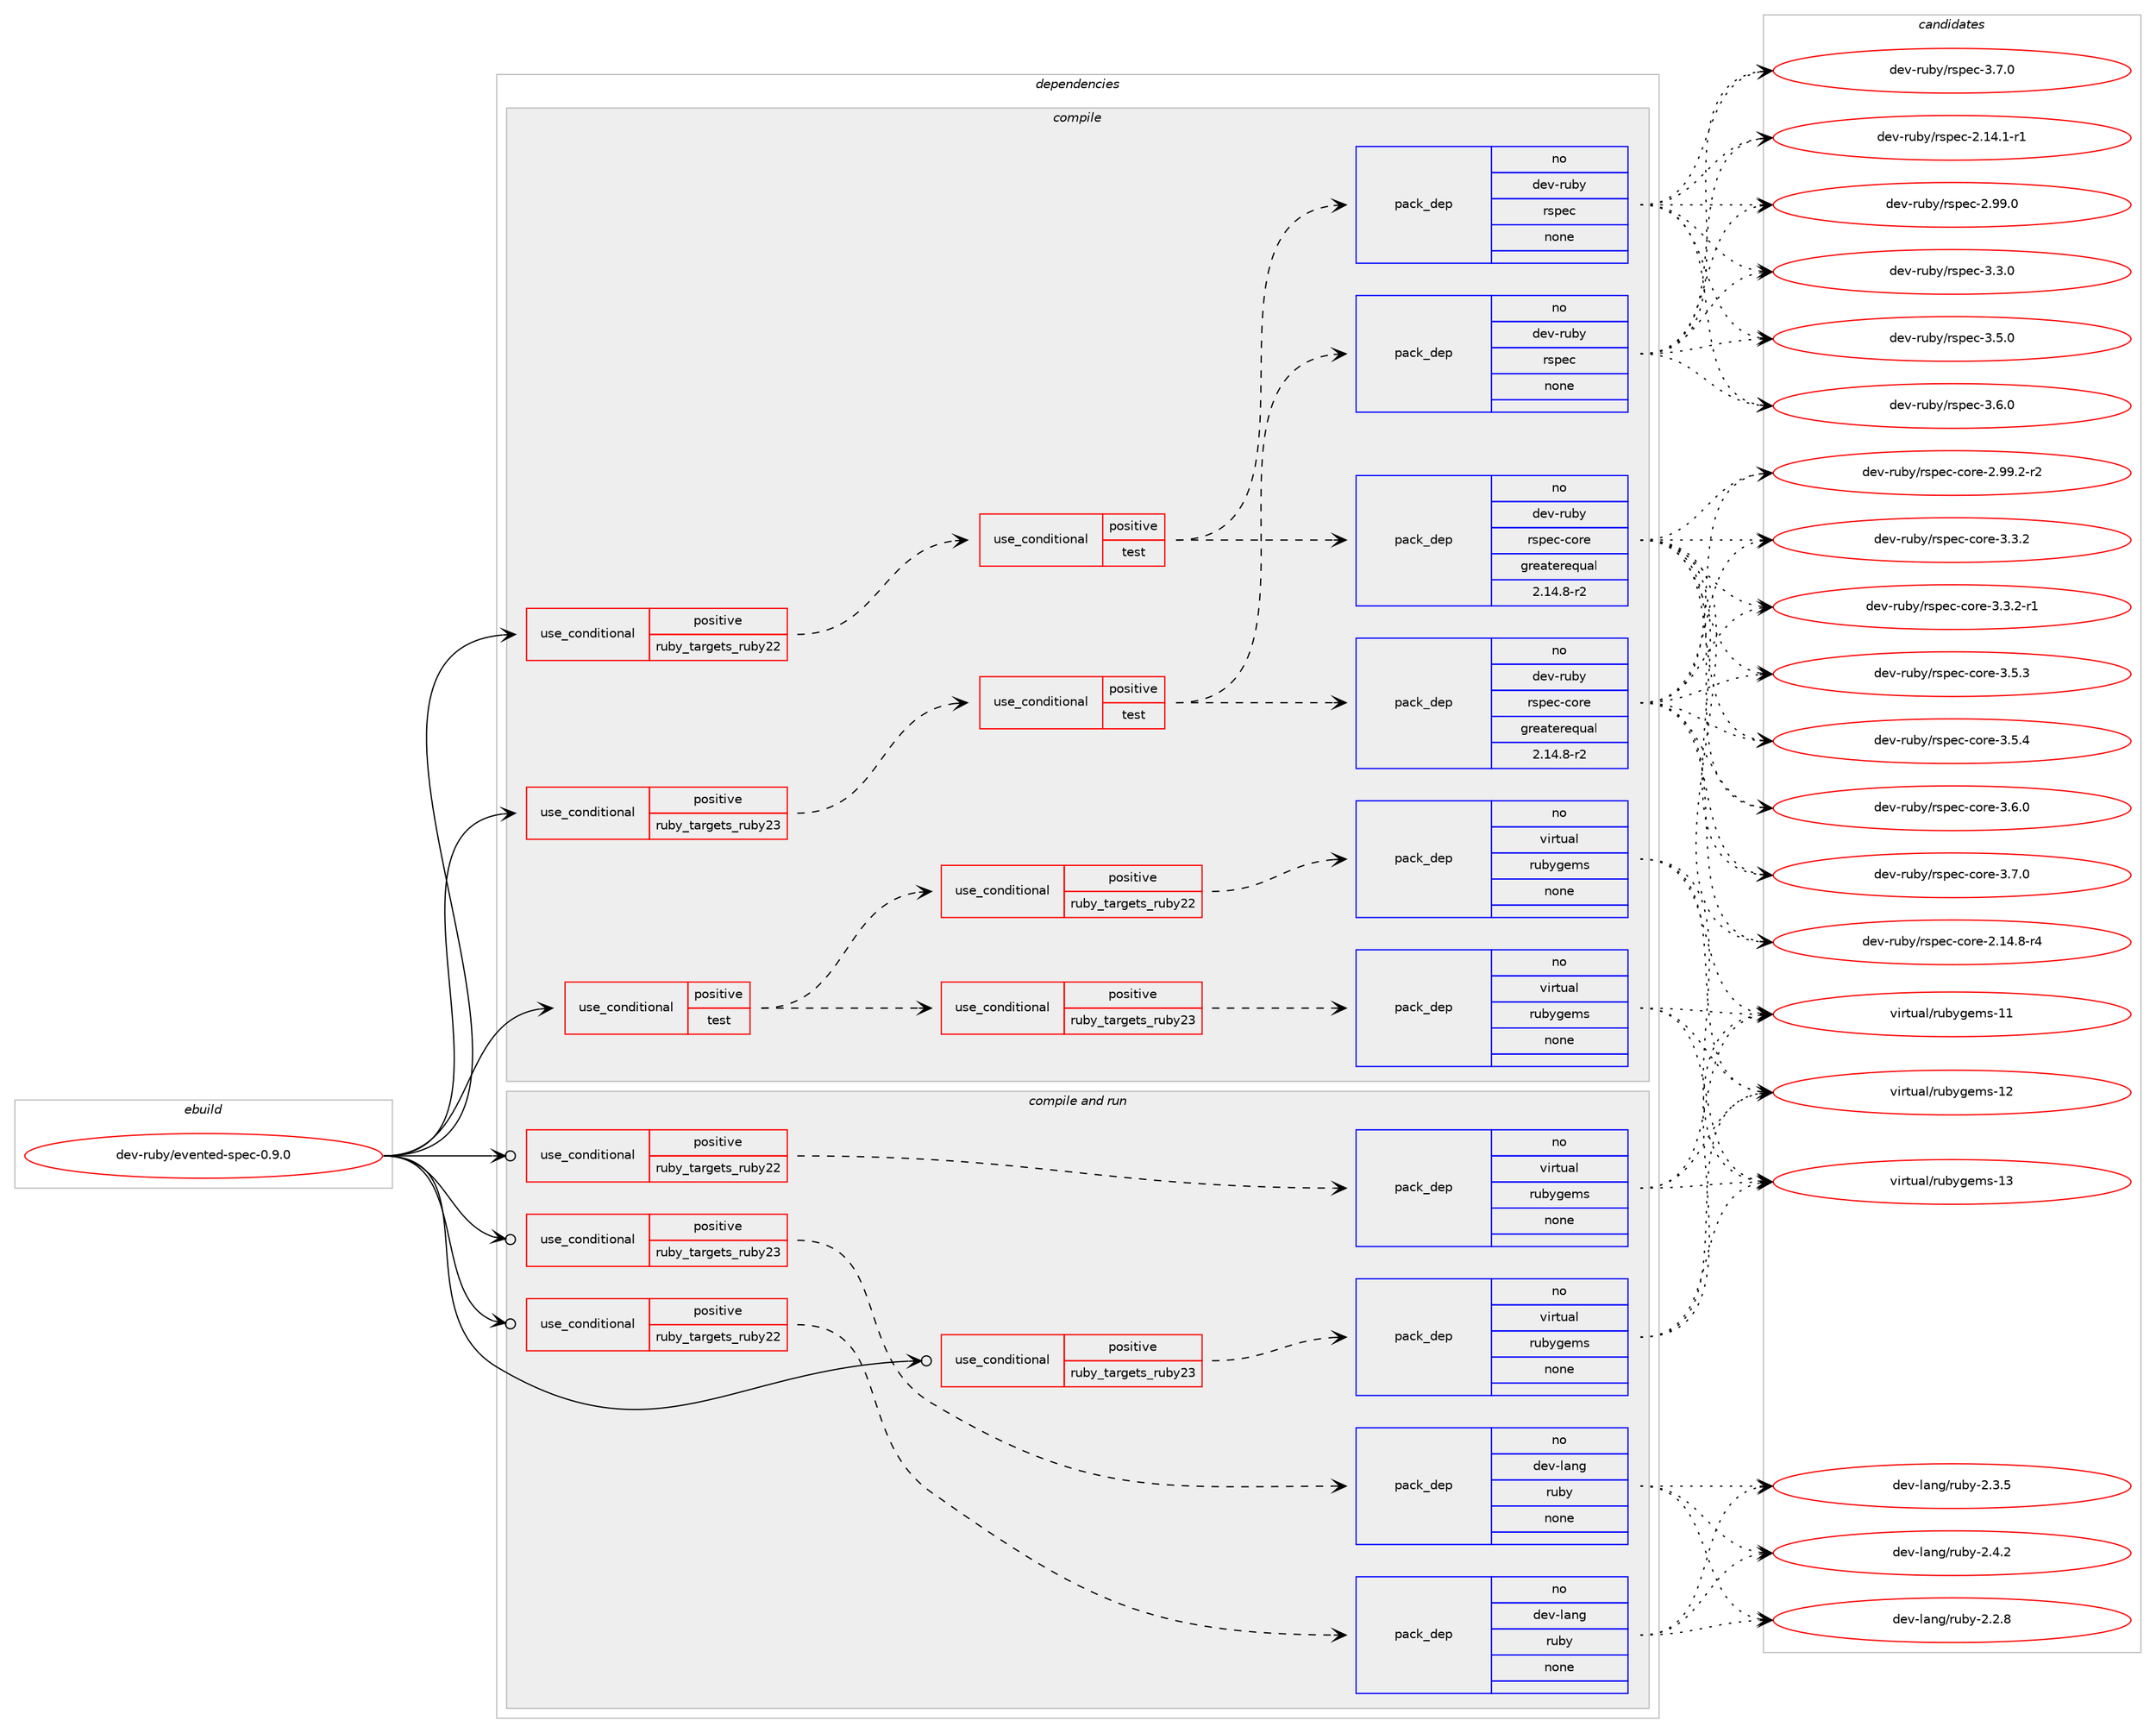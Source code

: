 digraph prolog {

# *************
# Graph options
# *************

newrank=true;
concentrate=true;
compound=true;
graph [rankdir=LR,fontname=Helvetica,fontsize=10,ranksep=1.5];#, ranksep=2.5, nodesep=0.2];
edge  [arrowhead=vee];
node  [fontname=Helvetica,fontsize=10];

# **********
# The ebuild
# **********

subgraph cluster_leftcol {
color=gray;
rank=same;
label=<<i>ebuild</i>>;
id [label="dev-ruby/evented-spec-0.9.0", color=red, width=4, href="../dev-ruby/evented-spec-0.9.0.svg"];
}

# ****************
# The dependencies
# ****************

subgraph cluster_midcol {
color=gray;
label=<<i>dependencies</i>>;
subgraph cluster_compile {
fillcolor="#eeeeee";
style=filled;
label=<<i>compile</i>>;
subgraph cond56340 {
dependency237139 [label=<<TABLE BORDER="0" CELLBORDER="1" CELLSPACING="0" CELLPADDING="4"><TR><TD ROWSPAN="3" CELLPADDING="10">use_conditional</TD></TR><TR><TD>positive</TD></TR><TR><TD>ruby_targets_ruby22</TD></TR></TABLE>>, shape=none, color=red];
subgraph cond56341 {
dependency237140 [label=<<TABLE BORDER="0" CELLBORDER="1" CELLSPACING="0" CELLPADDING="4"><TR><TD ROWSPAN="3" CELLPADDING="10">use_conditional</TD></TR><TR><TD>positive</TD></TR><TR><TD>test</TD></TR></TABLE>>, shape=none, color=red];
subgraph pack176725 {
dependency237141 [label=<<TABLE BORDER="0" CELLBORDER="1" CELLSPACING="0" CELLPADDING="4" WIDTH="220"><TR><TD ROWSPAN="6" CELLPADDING="30">pack_dep</TD></TR><TR><TD WIDTH="110">no</TD></TR><TR><TD>dev-ruby</TD></TR><TR><TD>rspec</TD></TR><TR><TD>none</TD></TR><TR><TD></TD></TR></TABLE>>, shape=none, color=blue];
}
dependency237140:e -> dependency237141:w [weight=20,style="dashed",arrowhead="vee"];
subgraph pack176726 {
dependency237142 [label=<<TABLE BORDER="0" CELLBORDER="1" CELLSPACING="0" CELLPADDING="4" WIDTH="220"><TR><TD ROWSPAN="6" CELLPADDING="30">pack_dep</TD></TR><TR><TD WIDTH="110">no</TD></TR><TR><TD>dev-ruby</TD></TR><TR><TD>rspec-core</TD></TR><TR><TD>greaterequal</TD></TR><TR><TD>2.14.8-r2</TD></TR></TABLE>>, shape=none, color=blue];
}
dependency237140:e -> dependency237142:w [weight=20,style="dashed",arrowhead="vee"];
}
dependency237139:e -> dependency237140:w [weight=20,style="dashed",arrowhead="vee"];
}
id:e -> dependency237139:w [weight=20,style="solid",arrowhead="vee"];
subgraph cond56342 {
dependency237143 [label=<<TABLE BORDER="0" CELLBORDER="1" CELLSPACING="0" CELLPADDING="4"><TR><TD ROWSPAN="3" CELLPADDING="10">use_conditional</TD></TR><TR><TD>positive</TD></TR><TR><TD>ruby_targets_ruby23</TD></TR></TABLE>>, shape=none, color=red];
subgraph cond56343 {
dependency237144 [label=<<TABLE BORDER="0" CELLBORDER="1" CELLSPACING="0" CELLPADDING="4"><TR><TD ROWSPAN="3" CELLPADDING="10">use_conditional</TD></TR><TR><TD>positive</TD></TR><TR><TD>test</TD></TR></TABLE>>, shape=none, color=red];
subgraph pack176727 {
dependency237145 [label=<<TABLE BORDER="0" CELLBORDER="1" CELLSPACING="0" CELLPADDING="4" WIDTH="220"><TR><TD ROWSPAN="6" CELLPADDING="30">pack_dep</TD></TR><TR><TD WIDTH="110">no</TD></TR><TR><TD>dev-ruby</TD></TR><TR><TD>rspec</TD></TR><TR><TD>none</TD></TR><TR><TD></TD></TR></TABLE>>, shape=none, color=blue];
}
dependency237144:e -> dependency237145:w [weight=20,style="dashed",arrowhead="vee"];
subgraph pack176728 {
dependency237146 [label=<<TABLE BORDER="0" CELLBORDER="1" CELLSPACING="0" CELLPADDING="4" WIDTH="220"><TR><TD ROWSPAN="6" CELLPADDING="30">pack_dep</TD></TR><TR><TD WIDTH="110">no</TD></TR><TR><TD>dev-ruby</TD></TR><TR><TD>rspec-core</TD></TR><TR><TD>greaterequal</TD></TR><TR><TD>2.14.8-r2</TD></TR></TABLE>>, shape=none, color=blue];
}
dependency237144:e -> dependency237146:w [weight=20,style="dashed",arrowhead="vee"];
}
dependency237143:e -> dependency237144:w [weight=20,style="dashed",arrowhead="vee"];
}
id:e -> dependency237143:w [weight=20,style="solid",arrowhead="vee"];
subgraph cond56344 {
dependency237147 [label=<<TABLE BORDER="0" CELLBORDER="1" CELLSPACING="0" CELLPADDING="4"><TR><TD ROWSPAN="3" CELLPADDING="10">use_conditional</TD></TR><TR><TD>positive</TD></TR><TR><TD>test</TD></TR></TABLE>>, shape=none, color=red];
subgraph cond56345 {
dependency237148 [label=<<TABLE BORDER="0" CELLBORDER="1" CELLSPACING="0" CELLPADDING="4"><TR><TD ROWSPAN="3" CELLPADDING="10">use_conditional</TD></TR><TR><TD>positive</TD></TR><TR><TD>ruby_targets_ruby22</TD></TR></TABLE>>, shape=none, color=red];
subgraph pack176729 {
dependency237149 [label=<<TABLE BORDER="0" CELLBORDER="1" CELLSPACING="0" CELLPADDING="4" WIDTH="220"><TR><TD ROWSPAN="6" CELLPADDING="30">pack_dep</TD></TR><TR><TD WIDTH="110">no</TD></TR><TR><TD>virtual</TD></TR><TR><TD>rubygems</TD></TR><TR><TD>none</TD></TR><TR><TD></TD></TR></TABLE>>, shape=none, color=blue];
}
dependency237148:e -> dependency237149:w [weight=20,style="dashed",arrowhead="vee"];
}
dependency237147:e -> dependency237148:w [weight=20,style="dashed",arrowhead="vee"];
subgraph cond56346 {
dependency237150 [label=<<TABLE BORDER="0" CELLBORDER="1" CELLSPACING="0" CELLPADDING="4"><TR><TD ROWSPAN="3" CELLPADDING="10">use_conditional</TD></TR><TR><TD>positive</TD></TR><TR><TD>ruby_targets_ruby23</TD></TR></TABLE>>, shape=none, color=red];
subgraph pack176730 {
dependency237151 [label=<<TABLE BORDER="0" CELLBORDER="1" CELLSPACING="0" CELLPADDING="4" WIDTH="220"><TR><TD ROWSPAN="6" CELLPADDING="30">pack_dep</TD></TR><TR><TD WIDTH="110">no</TD></TR><TR><TD>virtual</TD></TR><TR><TD>rubygems</TD></TR><TR><TD>none</TD></TR><TR><TD></TD></TR></TABLE>>, shape=none, color=blue];
}
dependency237150:e -> dependency237151:w [weight=20,style="dashed",arrowhead="vee"];
}
dependency237147:e -> dependency237150:w [weight=20,style="dashed",arrowhead="vee"];
}
id:e -> dependency237147:w [weight=20,style="solid",arrowhead="vee"];
}
subgraph cluster_compileandrun {
fillcolor="#eeeeee";
style=filled;
label=<<i>compile and run</i>>;
subgraph cond56347 {
dependency237152 [label=<<TABLE BORDER="0" CELLBORDER="1" CELLSPACING="0" CELLPADDING="4"><TR><TD ROWSPAN="3" CELLPADDING="10">use_conditional</TD></TR><TR><TD>positive</TD></TR><TR><TD>ruby_targets_ruby22</TD></TR></TABLE>>, shape=none, color=red];
subgraph pack176731 {
dependency237153 [label=<<TABLE BORDER="0" CELLBORDER="1" CELLSPACING="0" CELLPADDING="4" WIDTH="220"><TR><TD ROWSPAN="6" CELLPADDING="30">pack_dep</TD></TR><TR><TD WIDTH="110">no</TD></TR><TR><TD>dev-lang</TD></TR><TR><TD>ruby</TD></TR><TR><TD>none</TD></TR><TR><TD></TD></TR></TABLE>>, shape=none, color=blue];
}
dependency237152:e -> dependency237153:w [weight=20,style="dashed",arrowhead="vee"];
}
id:e -> dependency237152:w [weight=20,style="solid",arrowhead="odotvee"];
subgraph cond56348 {
dependency237154 [label=<<TABLE BORDER="0" CELLBORDER="1" CELLSPACING="0" CELLPADDING="4"><TR><TD ROWSPAN="3" CELLPADDING="10">use_conditional</TD></TR><TR><TD>positive</TD></TR><TR><TD>ruby_targets_ruby22</TD></TR></TABLE>>, shape=none, color=red];
subgraph pack176732 {
dependency237155 [label=<<TABLE BORDER="0" CELLBORDER="1" CELLSPACING="0" CELLPADDING="4" WIDTH="220"><TR><TD ROWSPAN="6" CELLPADDING="30">pack_dep</TD></TR><TR><TD WIDTH="110">no</TD></TR><TR><TD>virtual</TD></TR><TR><TD>rubygems</TD></TR><TR><TD>none</TD></TR><TR><TD></TD></TR></TABLE>>, shape=none, color=blue];
}
dependency237154:e -> dependency237155:w [weight=20,style="dashed",arrowhead="vee"];
}
id:e -> dependency237154:w [weight=20,style="solid",arrowhead="odotvee"];
subgraph cond56349 {
dependency237156 [label=<<TABLE BORDER="0" CELLBORDER="1" CELLSPACING="0" CELLPADDING="4"><TR><TD ROWSPAN="3" CELLPADDING="10">use_conditional</TD></TR><TR><TD>positive</TD></TR><TR><TD>ruby_targets_ruby23</TD></TR></TABLE>>, shape=none, color=red];
subgraph pack176733 {
dependency237157 [label=<<TABLE BORDER="0" CELLBORDER="1" CELLSPACING="0" CELLPADDING="4" WIDTH="220"><TR><TD ROWSPAN="6" CELLPADDING="30">pack_dep</TD></TR><TR><TD WIDTH="110">no</TD></TR><TR><TD>dev-lang</TD></TR><TR><TD>ruby</TD></TR><TR><TD>none</TD></TR><TR><TD></TD></TR></TABLE>>, shape=none, color=blue];
}
dependency237156:e -> dependency237157:w [weight=20,style="dashed",arrowhead="vee"];
}
id:e -> dependency237156:w [weight=20,style="solid",arrowhead="odotvee"];
subgraph cond56350 {
dependency237158 [label=<<TABLE BORDER="0" CELLBORDER="1" CELLSPACING="0" CELLPADDING="4"><TR><TD ROWSPAN="3" CELLPADDING="10">use_conditional</TD></TR><TR><TD>positive</TD></TR><TR><TD>ruby_targets_ruby23</TD></TR></TABLE>>, shape=none, color=red];
subgraph pack176734 {
dependency237159 [label=<<TABLE BORDER="0" CELLBORDER="1" CELLSPACING="0" CELLPADDING="4" WIDTH="220"><TR><TD ROWSPAN="6" CELLPADDING="30">pack_dep</TD></TR><TR><TD WIDTH="110">no</TD></TR><TR><TD>virtual</TD></TR><TR><TD>rubygems</TD></TR><TR><TD>none</TD></TR><TR><TD></TD></TR></TABLE>>, shape=none, color=blue];
}
dependency237158:e -> dependency237159:w [weight=20,style="dashed",arrowhead="vee"];
}
id:e -> dependency237158:w [weight=20,style="solid",arrowhead="odotvee"];
}
subgraph cluster_run {
fillcolor="#eeeeee";
style=filled;
label=<<i>run</i>>;
}
}

# **************
# The candidates
# **************

subgraph cluster_choices {
rank=same;
color=gray;
label=<<i>candidates</i>>;

subgraph choice176725 {
color=black;
nodesep=1;
choice10010111845114117981214711411511210199455046495246494511449 [label="dev-ruby/rspec-2.14.1-r1", color=red, width=4,href="../dev-ruby/rspec-2.14.1-r1.svg"];
choice1001011184511411798121471141151121019945504657574648 [label="dev-ruby/rspec-2.99.0", color=red, width=4,href="../dev-ruby/rspec-2.99.0.svg"];
choice10010111845114117981214711411511210199455146514648 [label="dev-ruby/rspec-3.3.0", color=red, width=4,href="../dev-ruby/rspec-3.3.0.svg"];
choice10010111845114117981214711411511210199455146534648 [label="dev-ruby/rspec-3.5.0", color=red, width=4,href="../dev-ruby/rspec-3.5.0.svg"];
choice10010111845114117981214711411511210199455146544648 [label="dev-ruby/rspec-3.6.0", color=red, width=4,href="../dev-ruby/rspec-3.6.0.svg"];
choice10010111845114117981214711411511210199455146554648 [label="dev-ruby/rspec-3.7.0", color=red, width=4,href="../dev-ruby/rspec-3.7.0.svg"];
dependency237141:e -> choice10010111845114117981214711411511210199455046495246494511449:w [style=dotted,weight="100"];
dependency237141:e -> choice1001011184511411798121471141151121019945504657574648:w [style=dotted,weight="100"];
dependency237141:e -> choice10010111845114117981214711411511210199455146514648:w [style=dotted,weight="100"];
dependency237141:e -> choice10010111845114117981214711411511210199455146534648:w [style=dotted,weight="100"];
dependency237141:e -> choice10010111845114117981214711411511210199455146544648:w [style=dotted,weight="100"];
dependency237141:e -> choice10010111845114117981214711411511210199455146554648:w [style=dotted,weight="100"];
}
subgraph choice176726 {
color=black;
nodesep=1;
choice100101118451141179812147114115112101994599111114101455046495246564511452 [label="dev-ruby/rspec-core-2.14.8-r4", color=red, width=4,href="../dev-ruby/rspec-core-2.14.8-r4.svg"];
choice100101118451141179812147114115112101994599111114101455046575746504511450 [label="dev-ruby/rspec-core-2.99.2-r2", color=red, width=4,href="../dev-ruby/rspec-core-2.99.2-r2.svg"];
choice100101118451141179812147114115112101994599111114101455146514650 [label="dev-ruby/rspec-core-3.3.2", color=red, width=4,href="../dev-ruby/rspec-core-3.3.2.svg"];
choice1001011184511411798121471141151121019945991111141014551465146504511449 [label="dev-ruby/rspec-core-3.3.2-r1", color=red, width=4,href="../dev-ruby/rspec-core-3.3.2-r1.svg"];
choice100101118451141179812147114115112101994599111114101455146534651 [label="dev-ruby/rspec-core-3.5.3", color=red, width=4,href="../dev-ruby/rspec-core-3.5.3.svg"];
choice100101118451141179812147114115112101994599111114101455146534652 [label="dev-ruby/rspec-core-3.5.4", color=red, width=4,href="../dev-ruby/rspec-core-3.5.4.svg"];
choice100101118451141179812147114115112101994599111114101455146544648 [label="dev-ruby/rspec-core-3.6.0", color=red, width=4,href="../dev-ruby/rspec-core-3.6.0.svg"];
choice100101118451141179812147114115112101994599111114101455146554648 [label="dev-ruby/rspec-core-3.7.0", color=red, width=4,href="../dev-ruby/rspec-core-3.7.0.svg"];
dependency237142:e -> choice100101118451141179812147114115112101994599111114101455046495246564511452:w [style=dotted,weight="100"];
dependency237142:e -> choice100101118451141179812147114115112101994599111114101455046575746504511450:w [style=dotted,weight="100"];
dependency237142:e -> choice100101118451141179812147114115112101994599111114101455146514650:w [style=dotted,weight="100"];
dependency237142:e -> choice1001011184511411798121471141151121019945991111141014551465146504511449:w [style=dotted,weight="100"];
dependency237142:e -> choice100101118451141179812147114115112101994599111114101455146534651:w [style=dotted,weight="100"];
dependency237142:e -> choice100101118451141179812147114115112101994599111114101455146534652:w [style=dotted,weight="100"];
dependency237142:e -> choice100101118451141179812147114115112101994599111114101455146544648:w [style=dotted,weight="100"];
dependency237142:e -> choice100101118451141179812147114115112101994599111114101455146554648:w [style=dotted,weight="100"];
}
subgraph choice176727 {
color=black;
nodesep=1;
choice10010111845114117981214711411511210199455046495246494511449 [label="dev-ruby/rspec-2.14.1-r1", color=red, width=4,href="../dev-ruby/rspec-2.14.1-r1.svg"];
choice1001011184511411798121471141151121019945504657574648 [label="dev-ruby/rspec-2.99.0", color=red, width=4,href="../dev-ruby/rspec-2.99.0.svg"];
choice10010111845114117981214711411511210199455146514648 [label="dev-ruby/rspec-3.3.0", color=red, width=4,href="../dev-ruby/rspec-3.3.0.svg"];
choice10010111845114117981214711411511210199455146534648 [label="dev-ruby/rspec-3.5.0", color=red, width=4,href="../dev-ruby/rspec-3.5.0.svg"];
choice10010111845114117981214711411511210199455146544648 [label="dev-ruby/rspec-3.6.0", color=red, width=4,href="../dev-ruby/rspec-3.6.0.svg"];
choice10010111845114117981214711411511210199455146554648 [label="dev-ruby/rspec-3.7.0", color=red, width=4,href="../dev-ruby/rspec-3.7.0.svg"];
dependency237145:e -> choice10010111845114117981214711411511210199455046495246494511449:w [style=dotted,weight="100"];
dependency237145:e -> choice1001011184511411798121471141151121019945504657574648:w [style=dotted,weight="100"];
dependency237145:e -> choice10010111845114117981214711411511210199455146514648:w [style=dotted,weight="100"];
dependency237145:e -> choice10010111845114117981214711411511210199455146534648:w [style=dotted,weight="100"];
dependency237145:e -> choice10010111845114117981214711411511210199455146544648:w [style=dotted,weight="100"];
dependency237145:e -> choice10010111845114117981214711411511210199455146554648:w [style=dotted,weight="100"];
}
subgraph choice176728 {
color=black;
nodesep=1;
choice100101118451141179812147114115112101994599111114101455046495246564511452 [label="dev-ruby/rspec-core-2.14.8-r4", color=red, width=4,href="../dev-ruby/rspec-core-2.14.8-r4.svg"];
choice100101118451141179812147114115112101994599111114101455046575746504511450 [label="dev-ruby/rspec-core-2.99.2-r2", color=red, width=4,href="../dev-ruby/rspec-core-2.99.2-r2.svg"];
choice100101118451141179812147114115112101994599111114101455146514650 [label="dev-ruby/rspec-core-3.3.2", color=red, width=4,href="../dev-ruby/rspec-core-3.3.2.svg"];
choice1001011184511411798121471141151121019945991111141014551465146504511449 [label="dev-ruby/rspec-core-3.3.2-r1", color=red, width=4,href="../dev-ruby/rspec-core-3.3.2-r1.svg"];
choice100101118451141179812147114115112101994599111114101455146534651 [label="dev-ruby/rspec-core-3.5.3", color=red, width=4,href="../dev-ruby/rspec-core-3.5.3.svg"];
choice100101118451141179812147114115112101994599111114101455146534652 [label="dev-ruby/rspec-core-3.5.4", color=red, width=4,href="../dev-ruby/rspec-core-3.5.4.svg"];
choice100101118451141179812147114115112101994599111114101455146544648 [label="dev-ruby/rspec-core-3.6.0", color=red, width=4,href="../dev-ruby/rspec-core-3.6.0.svg"];
choice100101118451141179812147114115112101994599111114101455146554648 [label="dev-ruby/rspec-core-3.7.0", color=red, width=4,href="../dev-ruby/rspec-core-3.7.0.svg"];
dependency237146:e -> choice100101118451141179812147114115112101994599111114101455046495246564511452:w [style=dotted,weight="100"];
dependency237146:e -> choice100101118451141179812147114115112101994599111114101455046575746504511450:w [style=dotted,weight="100"];
dependency237146:e -> choice100101118451141179812147114115112101994599111114101455146514650:w [style=dotted,weight="100"];
dependency237146:e -> choice1001011184511411798121471141151121019945991111141014551465146504511449:w [style=dotted,weight="100"];
dependency237146:e -> choice100101118451141179812147114115112101994599111114101455146534651:w [style=dotted,weight="100"];
dependency237146:e -> choice100101118451141179812147114115112101994599111114101455146534652:w [style=dotted,weight="100"];
dependency237146:e -> choice100101118451141179812147114115112101994599111114101455146544648:w [style=dotted,weight="100"];
dependency237146:e -> choice100101118451141179812147114115112101994599111114101455146554648:w [style=dotted,weight="100"];
}
subgraph choice176729 {
color=black;
nodesep=1;
choice118105114116117971084711411798121103101109115454949 [label="virtual/rubygems-11", color=red, width=4,href="../virtual/rubygems-11.svg"];
choice118105114116117971084711411798121103101109115454950 [label="virtual/rubygems-12", color=red, width=4,href="../virtual/rubygems-12.svg"];
choice118105114116117971084711411798121103101109115454951 [label="virtual/rubygems-13", color=red, width=4,href="../virtual/rubygems-13.svg"];
dependency237149:e -> choice118105114116117971084711411798121103101109115454949:w [style=dotted,weight="100"];
dependency237149:e -> choice118105114116117971084711411798121103101109115454950:w [style=dotted,weight="100"];
dependency237149:e -> choice118105114116117971084711411798121103101109115454951:w [style=dotted,weight="100"];
}
subgraph choice176730 {
color=black;
nodesep=1;
choice118105114116117971084711411798121103101109115454949 [label="virtual/rubygems-11", color=red, width=4,href="../virtual/rubygems-11.svg"];
choice118105114116117971084711411798121103101109115454950 [label="virtual/rubygems-12", color=red, width=4,href="../virtual/rubygems-12.svg"];
choice118105114116117971084711411798121103101109115454951 [label="virtual/rubygems-13", color=red, width=4,href="../virtual/rubygems-13.svg"];
dependency237151:e -> choice118105114116117971084711411798121103101109115454949:w [style=dotted,weight="100"];
dependency237151:e -> choice118105114116117971084711411798121103101109115454950:w [style=dotted,weight="100"];
dependency237151:e -> choice118105114116117971084711411798121103101109115454951:w [style=dotted,weight="100"];
}
subgraph choice176731 {
color=black;
nodesep=1;
choice10010111845108971101034711411798121455046504656 [label="dev-lang/ruby-2.2.8", color=red, width=4,href="../dev-lang/ruby-2.2.8.svg"];
choice10010111845108971101034711411798121455046514653 [label="dev-lang/ruby-2.3.5", color=red, width=4,href="../dev-lang/ruby-2.3.5.svg"];
choice10010111845108971101034711411798121455046524650 [label="dev-lang/ruby-2.4.2", color=red, width=4,href="../dev-lang/ruby-2.4.2.svg"];
dependency237153:e -> choice10010111845108971101034711411798121455046504656:w [style=dotted,weight="100"];
dependency237153:e -> choice10010111845108971101034711411798121455046514653:w [style=dotted,weight="100"];
dependency237153:e -> choice10010111845108971101034711411798121455046524650:w [style=dotted,weight="100"];
}
subgraph choice176732 {
color=black;
nodesep=1;
choice118105114116117971084711411798121103101109115454949 [label="virtual/rubygems-11", color=red, width=4,href="../virtual/rubygems-11.svg"];
choice118105114116117971084711411798121103101109115454950 [label="virtual/rubygems-12", color=red, width=4,href="../virtual/rubygems-12.svg"];
choice118105114116117971084711411798121103101109115454951 [label="virtual/rubygems-13", color=red, width=4,href="../virtual/rubygems-13.svg"];
dependency237155:e -> choice118105114116117971084711411798121103101109115454949:w [style=dotted,weight="100"];
dependency237155:e -> choice118105114116117971084711411798121103101109115454950:w [style=dotted,weight="100"];
dependency237155:e -> choice118105114116117971084711411798121103101109115454951:w [style=dotted,weight="100"];
}
subgraph choice176733 {
color=black;
nodesep=1;
choice10010111845108971101034711411798121455046504656 [label="dev-lang/ruby-2.2.8", color=red, width=4,href="../dev-lang/ruby-2.2.8.svg"];
choice10010111845108971101034711411798121455046514653 [label="dev-lang/ruby-2.3.5", color=red, width=4,href="../dev-lang/ruby-2.3.5.svg"];
choice10010111845108971101034711411798121455046524650 [label="dev-lang/ruby-2.4.2", color=red, width=4,href="../dev-lang/ruby-2.4.2.svg"];
dependency237157:e -> choice10010111845108971101034711411798121455046504656:w [style=dotted,weight="100"];
dependency237157:e -> choice10010111845108971101034711411798121455046514653:w [style=dotted,weight="100"];
dependency237157:e -> choice10010111845108971101034711411798121455046524650:w [style=dotted,weight="100"];
}
subgraph choice176734 {
color=black;
nodesep=1;
choice118105114116117971084711411798121103101109115454949 [label="virtual/rubygems-11", color=red, width=4,href="../virtual/rubygems-11.svg"];
choice118105114116117971084711411798121103101109115454950 [label="virtual/rubygems-12", color=red, width=4,href="../virtual/rubygems-12.svg"];
choice118105114116117971084711411798121103101109115454951 [label="virtual/rubygems-13", color=red, width=4,href="../virtual/rubygems-13.svg"];
dependency237159:e -> choice118105114116117971084711411798121103101109115454949:w [style=dotted,weight="100"];
dependency237159:e -> choice118105114116117971084711411798121103101109115454950:w [style=dotted,weight="100"];
dependency237159:e -> choice118105114116117971084711411798121103101109115454951:w [style=dotted,weight="100"];
}
}

}
